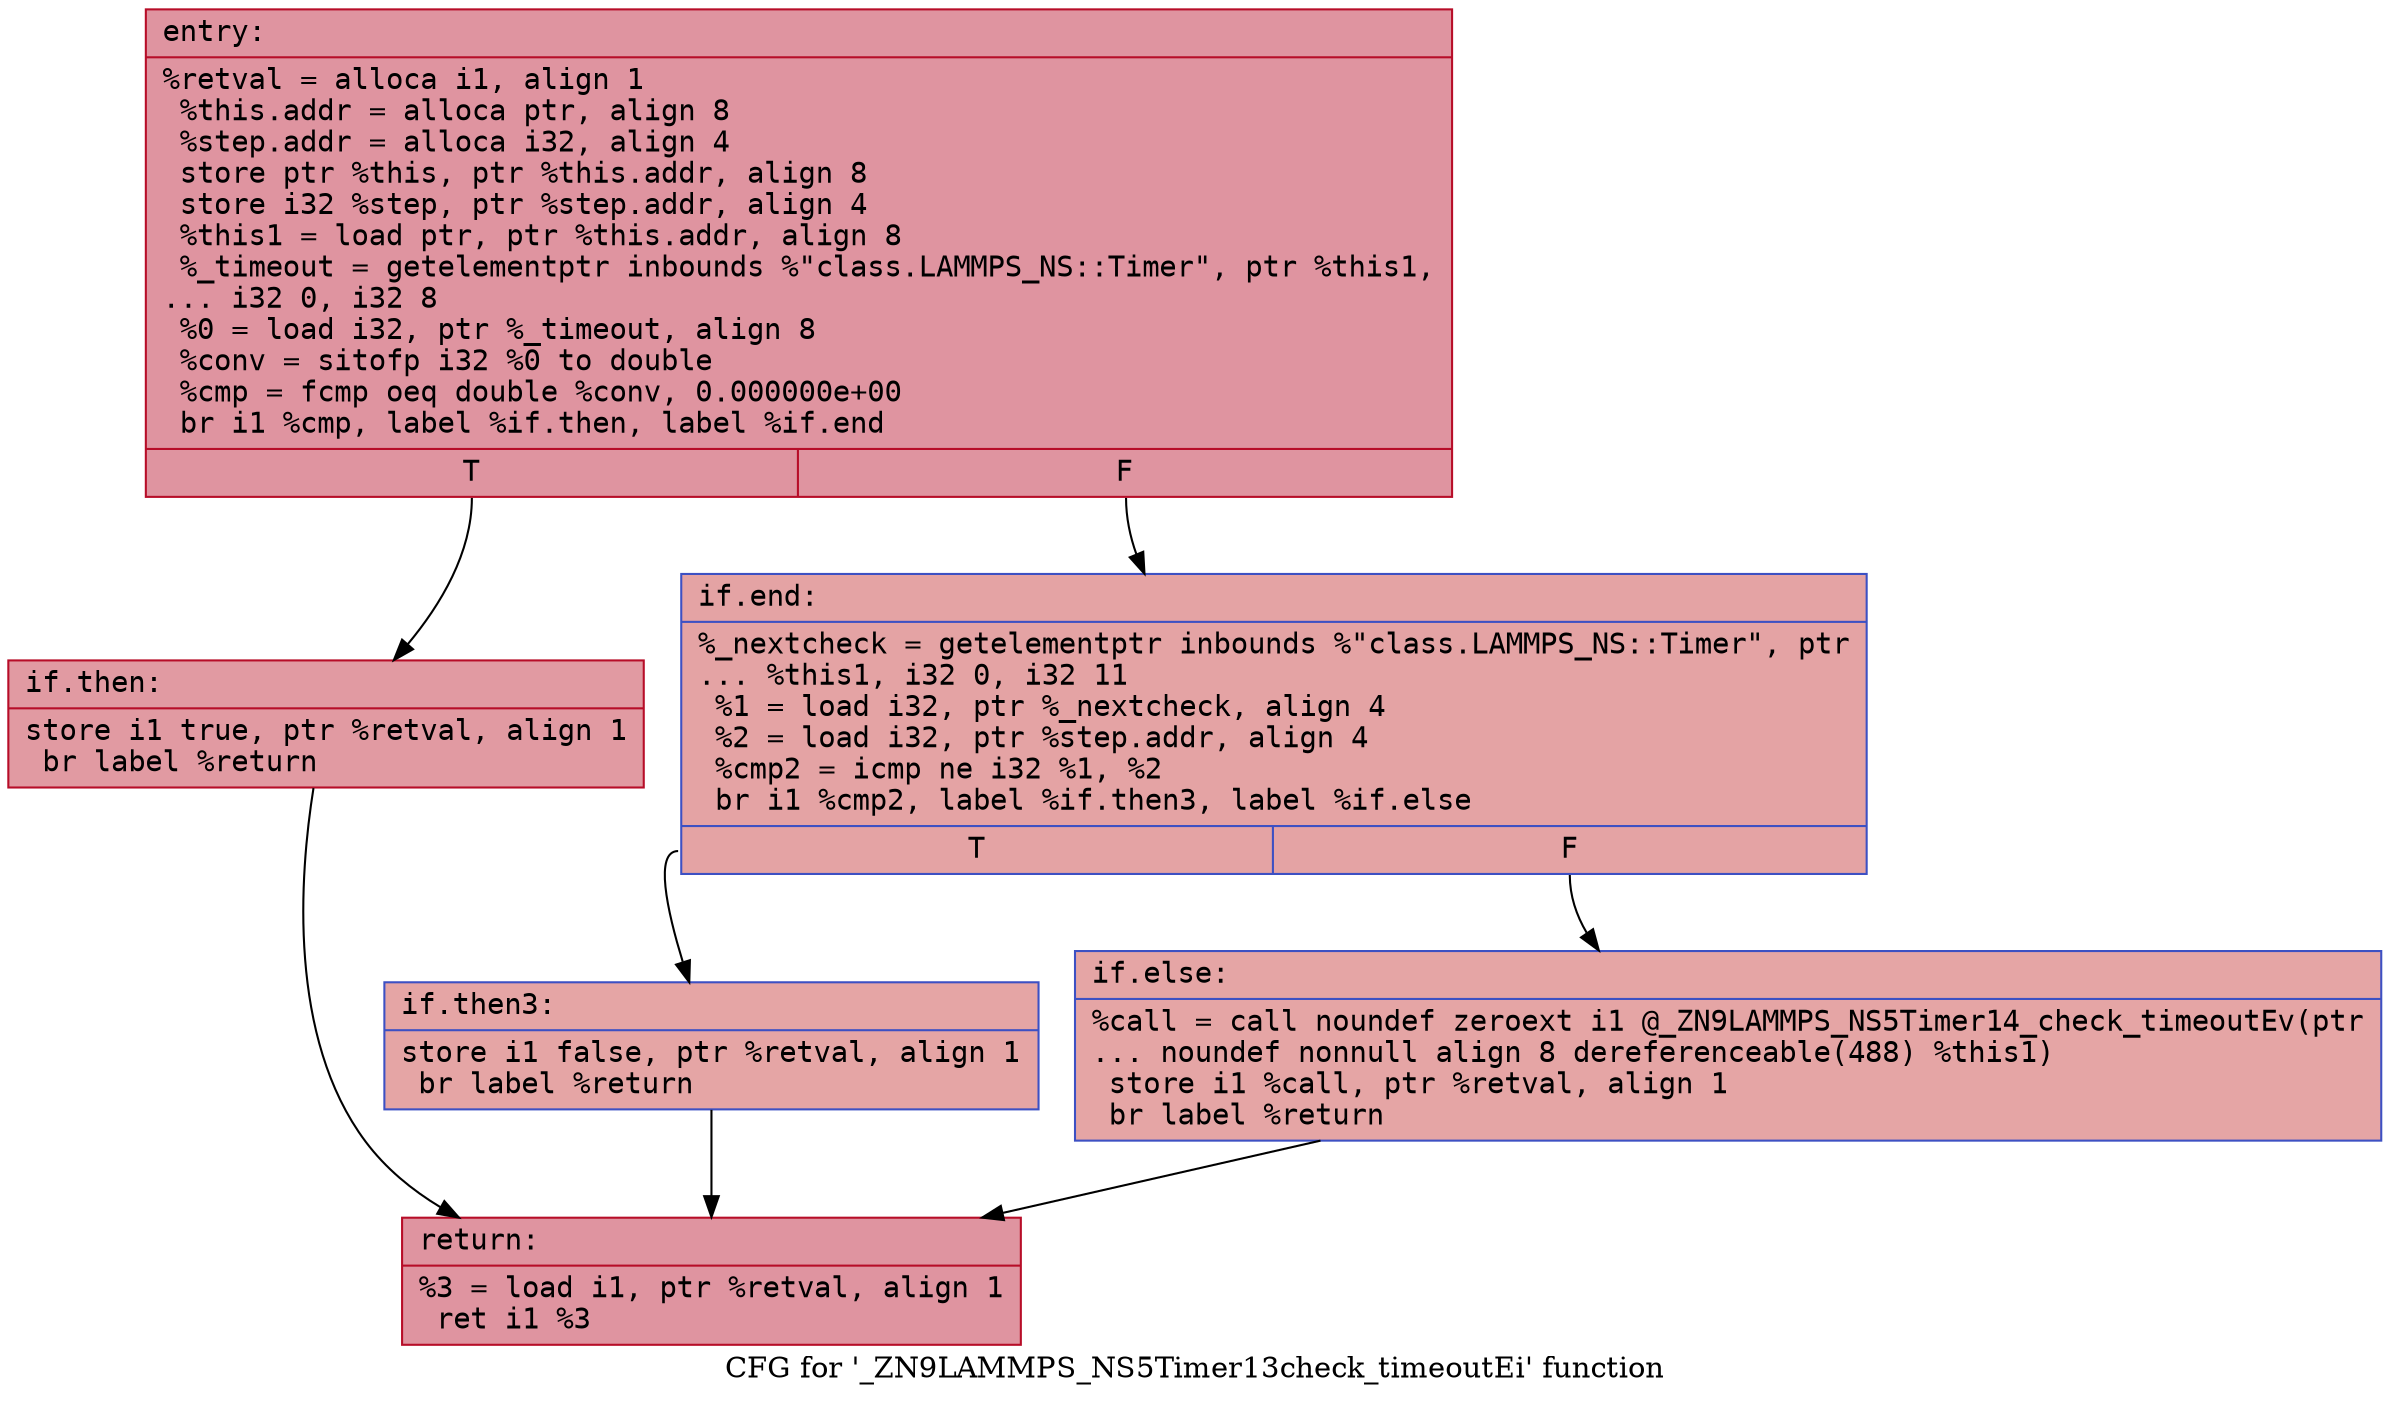 digraph "CFG for '_ZN9LAMMPS_NS5Timer13check_timeoutEi' function" {
	label="CFG for '_ZN9LAMMPS_NS5Timer13check_timeoutEi' function";

	Node0x55f5612b76a0 [shape=record,color="#b70d28ff", style=filled, fillcolor="#b70d2870" fontname="Courier",label="{entry:\l|  %retval = alloca i1, align 1\l  %this.addr = alloca ptr, align 8\l  %step.addr = alloca i32, align 4\l  store ptr %this, ptr %this.addr, align 8\l  store i32 %step, ptr %step.addr, align 4\l  %this1 = load ptr, ptr %this.addr, align 8\l  %_timeout = getelementptr inbounds %\"class.LAMMPS_NS::Timer\", ptr %this1,\l... i32 0, i32 8\l  %0 = load i32, ptr %_timeout, align 8\l  %conv = sitofp i32 %0 to double\l  %cmp = fcmp oeq double %conv, 0.000000e+00\l  br i1 %cmp, label %if.then, label %if.end\l|{<s0>T|<s1>F}}"];
	Node0x55f5612b76a0:s0 -> Node0x55f5612b86d0[tooltip="entry -> if.then\nProbability 62.50%" ];
	Node0x55f5612b76a0:s1 -> Node0x55f5612b8740[tooltip="entry -> if.end\nProbability 37.50%" ];
	Node0x55f5612b86d0 [shape=record,color="#b70d28ff", style=filled, fillcolor="#bb1b2c70" fontname="Courier",label="{if.then:\l|  store i1 true, ptr %retval, align 1\l  br label %return\l}"];
	Node0x55f5612b86d0 -> Node0x55f5612b8930[tooltip="if.then -> return\nProbability 100.00%" ];
	Node0x55f5612b8740 [shape=record,color="#3d50c3ff", style=filled, fillcolor="#c32e3170" fontname="Courier",label="{if.end:\l|  %_nextcheck = getelementptr inbounds %\"class.LAMMPS_NS::Timer\", ptr\l... %this1, i32 0, i32 11\l  %1 = load i32, ptr %_nextcheck, align 4\l  %2 = load i32, ptr %step.addr, align 4\l  %cmp2 = icmp ne i32 %1, %2\l  br i1 %cmp2, label %if.then3, label %if.else\l|{<s0>T|<s1>F}}"];
	Node0x55f5612b8740:s0 -> Node0x55f5612b8e50[tooltip="if.end -> if.then3\nProbability 50.00%" ];
	Node0x55f5612b8740:s1 -> Node0x55f5612b8ed0[tooltip="if.end -> if.else\nProbability 50.00%" ];
	Node0x55f5612b8e50 [shape=record,color="#3d50c3ff", style=filled, fillcolor="#c5333470" fontname="Courier",label="{if.then3:\l|  store i1 false, ptr %retval, align 1\l  br label %return\l}"];
	Node0x55f5612b8e50 -> Node0x55f5612b8930[tooltip="if.then3 -> return\nProbability 100.00%" ];
	Node0x55f5612b8ed0 [shape=record,color="#3d50c3ff", style=filled, fillcolor="#c5333470" fontname="Courier",label="{if.else:\l|  %call = call noundef zeroext i1 @_ZN9LAMMPS_NS5Timer14_check_timeoutEv(ptr\l... noundef nonnull align 8 dereferenceable(488) %this1)\l  store i1 %call, ptr %retval, align 1\l  br label %return\l}"];
	Node0x55f5612b8ed0 -> Node0x55f5612b8930[tooltip="if.else -> return\nProbability 100.00%" ];
	Node0x55f5612b8930 [shape=record,color="#b70d28ff", style=filled, fillcolor="#b70d2870" fontname="Courier",label="{return:\l|  %3 = load i1, ptr %retval, align 1\l  ret i1 %3\l}"];
}
